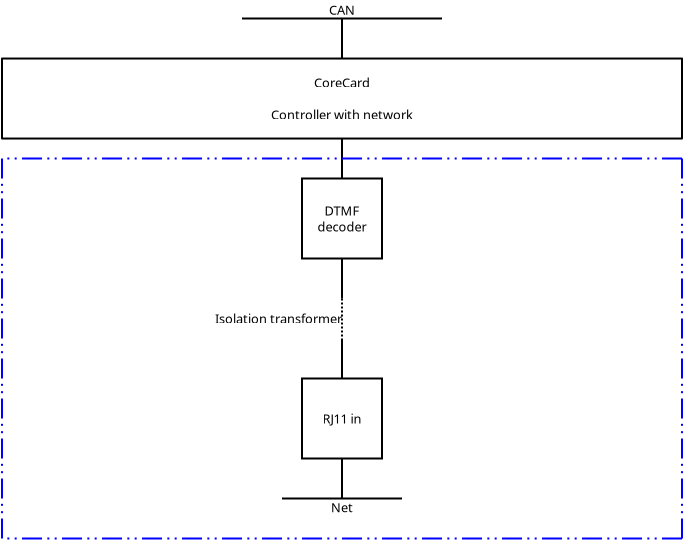 <?xml version="1.0" encoding="UTF-8"?>
<dia:diagram xmlns:dia="http://www.lysator.liu.se/~alla/dia/">
  <dia:layer name="Background" visible="true">
    <dia:object type="Standard - Box" version="0" id="O0">
      <dia:attribute name="obj_pos">
        <dia:point val="7,15"/>
      </dia:attribute>
      <dia:attribute name="obj_bb">
        <dia:rectangle val="6.95,14.95;41.05,19.05"/>
      </dia:attribute>
      <dia:attribute name="elem_corner">
        <dia:point val="7,15"/>
      </dia:attribute>
      <dia:attribute name="elem_width">
        <dia:real val="34"/>
      </dia:attribute>
      <dia:attribute name="elem_height">
        <dia:real val="4"/>
      </dia:attribute>
      <dia:attribute name="show_background">
        <dia:boolean val="true"/>
      </dia:attribute>
      <dia:attribute name="corner_radius">
        <dia:real val="1.175e-38"/>
      </dia:attribute>
    </dia:object>
    <dia:object type="Standard - Text" version="1" id="O1">
      <dia:attribute name="obj_pos">
        <dia:point val="24,17"/>
      </dia:attribute>
      <dia:attribute name="obj_bb">
        <dia:rectangle val="20.575,15.687;27.425,18.313"/>
      </dia:attribute>
      <dia:attribute name="text">
        <dia:composite type="text">
          <dia:attribute name="string">
            <dia:string>#CoreCard

Controller with network#</dia:string>
          </dia:attribute>
          <dia:attribute name="font">
            <dia:font family="sans" style="0" name="Helvetica"/>
          </dia:attribute>
          <dia:attribute name="height">
            <dia:real val="0.8"/>
          </dia:attribute>
          <dia:attribute name="pos">
            <dia:point val="24,16.182"/>
          </dia:attribute>
          <dia:attribute name="color">
            <dia:color val="#000000"/>
          </dia:attribute>
          <dia:attribute name="alignment">
            <dia:enum val="1"/>
          </dia:attribute>
        </dia:composite>
      </dia:attribute>
      <dia:attribute name="valign">
        <dia:enum val="2"/>
      </dia:attribute>
      <dia:connections>
        <dia:connection handle="0" to="O0" connection="8"/>
      </dia:connections>
    </dia:object>
    <dia:object type="Standard - Line" version="0" id="O2">
      <dia:attribute name="obj_pos">
        <dia:point val="24,15"/>
      </dia:attribute>
      <dia:attribute name="obj_bb">
        <dia:rectangle val="23.95,12.95;24.05,15.05"/>
      </dia:attribute>
      <dia:attribute name="conn_endpoints">
        <dia:point val="24,15"/>
        <dia:point val="24,13"/>
      </dia:attribute>
      <dia:attribute name="numcp">
        <dia:int val="1"/>
      </dia:attribute>
      <dia:connections>
        <dia:connection handle="0" to="O0" connection="1"/>
        <dia:connection handle="1" to="O7" connection="0"/>
      </dia:connections>
    </dia:object>
    <dia:object type="Standard - Text" version="1" id="O3">
      <dia:attribute name="obj_pos">
        <dia:point val="24,13"/>
      </dia:attribute>
      <dia:attribute name="obj_bb">
        <dia:rectangle val="23.378,12.06;24.622,13"/>
      </dia:attribute>
      <dia:attribute name="text">
        <dia:composite type="text">
          <dia:attribute name="string">
            <dia:string>#CAN#</dia:string>
          </dia:attribute>
          <dia:attribute name="font">
            <dia:font family="sans" style="0" name="Helvetica"/>
          </dia:attribute>
          <dia:attribute name="height">
            <dia:real val="0.8"/>
          </dia:attribute>
          <dia:attribute name="pos">
            <dia:point val="24,12.602"/>
          </dia:attribute>
          <dia:attribute name="color">
            <dia:color val="#000000"/>
          </dia:attribute>
          <dia:attribute name="alignment">
            <dia:enum val="1"/>
          </dia:attribute>
        </dia:composite>
      </dia:attribute>
      <dia:attribute name="valign">
        <dia:enum val="1"/>
      </dia:attribute>
      <dia:connections>
        <dia:connection handle="0" to="O7" connection="0"/>
      </dia:connections>
    </dia:object>
    <dia:object type="Standard - Box" version="0" id="O4">
      <dia:attribute name="obj_pos">
        <dia:point val="22,31"/>
      </dia:attribute>
      <dia:attribute name="obj_bb">
        <dia:rectangle val="21.95,30.95;26.05,35.05"/>
      </dia:attribute>
      <dia:attribute name="elem_corner">
        <dia:point val="22,31"/>
      </dia:attribute>
      <dia:attribute name="elem_width">
        <dia:real val="4"/>
      </dia:attribute>
      <dia:attribute name="elem_height">
        <dia:real val="4"/>
      </dia:attribute>
      <dia:attribute name="show_background">
        <dia:boolean val="true"/>
      </dia:attribute>
    </dia:object>
    <dia:object type="Standard - Text" version="1" id="O5">
      <dia:attribute name="obj_pos">
        <dia:point val="24,33"/>
      </dia:attribute>
      <dia:attribute name="obj_bb">
        <dia:rectangle val="22.983,32.53;25.017,33.47"/>
      </dia:attribute>
      <dia:attribute name="text">
        <dia:composite type="text">
          <dia:attribute name="string">
            <dia:string>#RJ11 in#</dia:string>
          </dia:attribute>
          <dia:attribute name="font">
            <dia:font family="sans" style="0" name="Helvetica"/>
          </dia:attribute>
          <dia:attribute name="height">
            <dia:real val="0.8"/>
          </dia:attribute>
          <dia:attribute name="pos">
            <dia:point val="24,33.072"/>
          </dia:attribute>
          <dia:attribute name="color">
            <dia:color val="#000000"/>
          </dia:attribute>
          <dia:attribute name="alignment">
            <dia:enum val="1"/>
          </dia:attribute>
        </dia:composite>
      </dia:attribute>
      <dia:attribute name="valign">
        <dia:enum val="2"/>
      </dia:attribute>
      <dia:connections>
        <dia:connection handle="0" to="O4" connection="8"/>
      </dia:connections>
    </dia:object>
    <dia:object type="Standard - Box" version="0" id="O6">
      <dia:attribute name="obj_pos">
        <dia:point val="22,21"/>
      </dia:attribute>
      <dia:attribute name="obj_bb">
        <dia:rectangle val="21.95,20.95;26.05,25.05"/>
      </dia:attribute>
      <dia:attribute name="elem_corner">
        <dia:point val="22,21"/>
      </dia:attribute>
      <dia:attribute name="elem_width">
        <dia:real val="4"/>
      </dia:attribute>
      <dia:attribute name="elem_height">
        <dia:real val="4"/>
      </dia:attribute>
      <dia:attribute name="show_background">
        <dia:boolean val="true"/>
      </dia:attribute>
    </dia:object>
    <dia:object type="Standard - Line" version="0" id="O7">
      <dia:attribute name="obj_pos">
        <dia:point val="19,13"/>
      </dia:attribute>
      <dia:attribute name="obj_bb">
        <dia:rectangle val="18.95,12.95;29.05,13.05"/>
      </dia:attribute>
      <dia:attribute name="conn_endpoints">
        <dia:point val="19,13"/>
        <dia:point val="29,13"/>
      </dia:attribute>
      <dia:attribute name="numcp">
        <dia:int val="1"/>
      </dia:attribute>
    </dia:object>
    <dia:object type="Standard - Line" version="0" id="O8">
      <dia:attribute name="obj_pos">
        <dia:point val="21,37"/>
      </dia:attribute>
      <dia:attribute name="obj_bb">
        <dia:rectangle val="20.95,36.95;27.05,37.05"/>
      </dia:attribute>
      <dia:attribute name="conn_endpoints">
        <dia:point val="21,37"/>
        <dia:point val="27,37"/>
      </dia:attribute>
      <dia:attribute name="numcp">
        <dia:int val="1"/>
      </dia:attribute>
    </dia:object>
    <dia:object type="Standard - Text" version="1" id="O9">
      <dia:attribute name="obj_pos">
        <dia:point val="24,37"/>
      </dia:attribute>
      <dia:attribute name="obj_bb">
        <dia:rectangle val="23.488,37;24.512,37.94"/>
      </dia:attribute>
      <dia:attribute name="text">
        <dia:composite type="text">
          <dia:attribute name="string">
            <dia:string>#Net#</dia:string>
          </dia:attribute>
          <dia:attribute name="font">
            <dia:font family="sans" style="0" name="Helvetica"/>
          </dia:attribute>
          <dia:attribute name="height">
            <dia:real val="0.8"/>
          </dia:attribute>
          <dia:attribute name="pos">
            <dia:point val="24,37.542"/>
          </dia:attribute>
          <dia:attribute name="color">
            <dia:color val="#000000"/>
          </dia:attribute>
          <dia:attribute name="alignment">
            <dia:enum val="1"/>
          </dia:attribute>
        </dia:composite>
      </dia:attribute>
      <dia:attribute name="valign">
        <dia:enum val="0"/>
      </dia:attribute>
      <dia:connections>
        <dia:connection handle="0" to="O8" connection="0"/>
      </dia:connections>
    </dia:object>
    <dia:object type="Standard - Line" version="0" id="O10">
      <dia:attribute name="obj_pos">
        <dia:point val="24,35"/>
      </dia:attribute>
      <dia:attribute name="obj_bb">
        <dia:rectangle val="23.95,34.95;24.05,37.05"/>
      </dia:attribute>
      <dia:attribute name="conn_endpoints">
        <dia:point val="24,35"/>
        <dia:point val="24,37"/>
      </dia:attribute>
      <dia:attribute name="numcp">
        <dia:int val="1"/>
      </dia:attribute>
      <dia:connections>
        <dia:connection handle="0" to="O4" connection="6"/>
        <dia:connection handle="1" to="O8" connection="0"/>
      </dia:connections>
    </dia:object>
    <dia:object type="Standard - Text" version="1" id="O11">
      <dia:attribute name="obj_pos">
        <dia:point val="24,23"/>
      </dia:attribute>
      <dia:attribute name="obj_bb">
        <dia:rectangle val="22.811,22.13;25.189,23.87"/>
      </dia:attribute>
      <dia:attribute name="text">
        <dia:composite type="text">
          <dia:attribute name="string">
            <dia:string>#DTMF
decoder#</dia:string>
          </dia:attribute>
          <dia:attribute name="font">
            <dia:font family="sans" style="0" name="Helvetica"/>
          </dia:attribute>
          <dia:attribute name="height">
            <dia:real val="0.8"/>
          </dia:attribute>
          <dia:attribute name="pos">
            <dia:point val="24,22.672"/>
          </dia:attribute>
          <dia:attribute name="color">
            <dia:color val="#000000"/>
          </dia:attribute>
          <dia:attribute name="alignment">
            <dia:enum val="1"/>
          </dia:attribute>
        </dia:composite>
      </dia:attribute>
      <dia:attribute name="valign">
        <dia:enum val="2"/>
      </dia:attribute>
      <dia:connections>
        <dia:connection handle="0" to="O6" connection="8"/>
      </dia:connections>
    </dia:object>
    <dia:object type="Standard - Line" version="0" id="O12">
      <dia:attribute name="obj_pos">
        <dia:point val="24,27"/>
      </dia:attribute>
      <dia:attribute name="obj_bb">
        <dia:rectangle val="23.95,24.95;24.05,27.05"/>
      </dia:attribute>
      <dia:attribute name="conn_endpoints">
        <dia:point val="24,27"/>
        <dia:point val="24,25"/>
      </dia:attribute>
      <dia:attribute name="numcp">
        <dia:int val="1"/>
      </dia:attribute>
      <dia:connections>
        <dia:connection handle="1" to="O6" connection="6"/>
      </dia:connections>
    </dia:object>
    <dia:object type="Standard - Line" version="0" id="O13">
      <dia:attribute name="obj_pos">
        <dia:point val="24,31"/>
      </dia:attribute>
      <dia:attribute name="obj_bb">
        <dia:rectangle val="23.95,28.95;24.05,31.05"/>
      </dia:attribute>
      <dia:attribute name="conn_endpoints">
        <dia:point val="24,31"/>
        <dia:point val="24,29"/>
      </dia:attribute>
      <dia:attribute name="numcp">
        <dia:int val="1"/>
      </dia:attribute>
      <dia:connections>
        <dia:connection handle="0" to="O4" connection="1"/>
      </dia:connections>
    </dia:object>
    <dia:object type="Standard - Line" version="0" id="O14">
      <dia:attribute name="obj_pos">
        <dia:point val="24,27"/>
      </dia:attribute>
      <dia:attribute name="obj_bb">
        <dia:rectangle val="23.95,26.95;24.05,29.05"/>
      </dia:attribute>
      <dia:attribute name="conn_endpoints">
        <dia:point val="24,27"/>
        <dia:point val="24,29"/>
      </dia:attribute>
      <dia:attribute name="numcp">
        <dia:int val="1"/>
      </dia:attribute>
      <dia:attribute name="line_style">
        <dia:enum val="4"/>
      </dia:attribute>
    </dia:object>
    <dia:object type="Standard - Text" version="1" id="O15">
      <dia:attribute name="obj_pos">
        <dia:point val="24,28"/>
      </dia:attribute>
      <dia:attribute name="obj_bb">
        <dia:rectangle val="17.883,27.53;24,28.47"/>
      </dia:attribute>
      <dia:attribute name="text">
        <dia:composite type="text">
          <dia:attribute name="string">
            <dia:string>#Isolation transformer#</dia:string>
          </dia:attribute>
          <dia:attribute name="font">
            <dia:font family="sans" style="0" name="Helvetica"/>
          </dia:attribute>
          <dia:attribute name="height">
            <dia:real val="0.8"/>
          </dia:attribute>
          <dia:attribute name="pos">
            <dia:point val="24,28.073"/>
          </dia:attribute>
          <dia:attribute name="color">
            <dia:color val="#000000"/>
          </dia:attribute>
          <dia:attribute name="alignment">
            <dia:enum val="2"/>
          </dia:attribute>
        </dia:composite>
      </dia:attribute>
      <dia:attribute name="valign">
        <dia:enum val="2"/>
      </dia:attribute>
      <dia:connections>
        <dia:connection handle="0" to="O14" connection="0"/>
      </dia:connections>
    </dia:object>
    <dia:object type="Standard - Line" version="0" id="O16">
      <dia:attribute name="obj_pos">
        <dia:point val="24,21"/>
      </dia:attribute>
      <dia:attribute name="obj_bb">
        <dia:rectangle val="23.95,18.95;24.05,21.05"/>
      </dia:attribute>
      <dia:attribute name="conn_endpoints">
        <dia:point val="24,21"/>
        <dia:point val="24,19"/>
      </dia:attribute>
      <dia:attribute name="numcp">
        <dia:int val="1"/>
      </dia:attribute>
      <dia:connections>
        <dia:connection handle="0" to="O6" connection="1"/>
        <dia:connection handle="1" to="O0" connection="6"/>
      </dia:connections>
    </dia:object>
    <dia:object type="Standard - Line" version="0" id="O17">
      <dia:attribute name="obj_pos">
        <dia:point val="41,20"/>
      </dia:attribute>
      <dia:attribute name="obj_bb">
        <dia:rectangle val="6.95,19.95;41.05,20.05"/>
      </dia:attribute>
      <dia:attribute name="conn_endpoints">
        <dia:point val="41,20"/>
        <dia:point val="7,20"/>
      </dia:attribute>
      <dia:attribute name="numcp">
        <dia:int val="1"/>
      </dia:attribute>
      <dia:attribute name="line_color">
        <dia:color val="#0000ff"/>
      </dia:attribute>
      <dia:attribute name="line_style">
        <dia:enum val="3"/>
      </dia:attribute>
    </dia:object>
    <dia:object type="Standard - Line" version="0" id="O18">
      <dia:attribute name="obj_pos">
        <dia:point val="41,39"/>
      </dia:attribute>
      <dia:attribute name="obj_bb">
        <dia:rectangle val="6.95,38.95;41.05,39.05"/>
      </dia:attribute>
      <dia:attribute name="conn_endpoints">
        <dia:point val="41,39"/>
        <dia:point val="7,39"/>
      </dia:attribute>
      <dia:attribute name="numcp">
        <dia:int val="1"/>
      </dia:attribute>
      <dia:attribute name="line_color">
        <dia:color val="#0000ff"/>
      </dia:attribute>
      <dia:attribute name="line_style">
        <dia:enum val="3"/>
      </dia:attribute>
    </dia:object>
    <dia:object type="Standard - Line" version="0" id="O19">
      <dia:attribute name="obj_pos">
        <dia:point val="7,39"/>
      </dia:attribute>
      <dia:attribute name="obj_bb">
        <dia:rectangle val="6.95,19.95;7.05,39.05"/>
      </dia:attribute>
      <dia:attribute name="conn_endpoints">
        <dia:point val="7,39"/>
        <dia:point val="7,20"/>
      </dia:attribute>
      <dia:attribute name="numcp">
        <dia:int val="1"/>
      </dia:attribute>
      <dia:attribute name="line_color">
        <dia:color val="#0000ff"/>
      </dia:attribute>
      <dia:attribute name="line_style">
        <dia:enum val="3"/>
      </dia:attribute>
    </dia:object>
    <dia:object type="Standard - Line" version="0" id="O20">
      <dia:attribute name="obj_pos">
        <dia:point val="41,39"/>
      </dia:attribute>
      <dia:attribute name="obj_bb">
        <dia:rectangle val="40.95,19.95;41.05,39.05"/>
      </dia:attribute>
      <dia:attribute name="conn_endpoints">
        <dia:point val="41,39"/>
        <dia:point val="41,20"/>
      </dia:attribute>
      <dia:attribute name="numcp">
        <dia:int val="1"/>
      </dia:attribute>
      <dia:attribute name="line_color">
        <dia:color val="#0000ff"/>
      </dia:attribute>
      <dia:attribute name="line_style">
        <dia:enum val="3"/>
      </dia:attribute>
    </dia:object>
  </dia:layer>
</dia:diagram>

